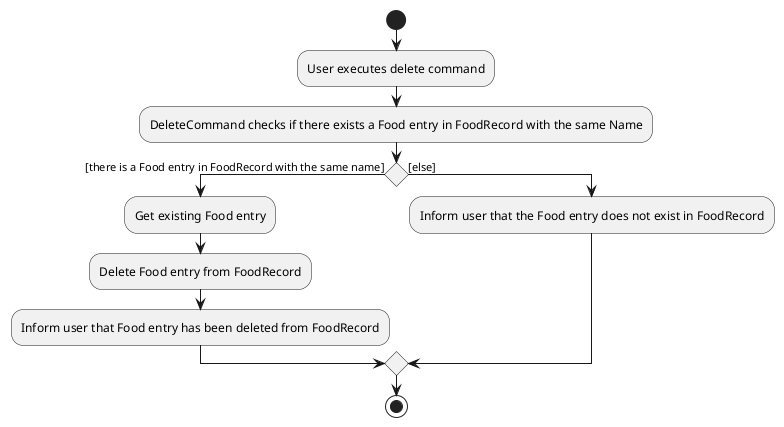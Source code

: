 @startuml
start
:User executes delete command;
:DeleteCommand checks if there exists a Food entry in FoodRecord with the same Name;
if () then ([there is a Food entry in FoodRecord with the same name])
    :Get existing Food entry;
    :Delete Food entry from FoodRecord;
    :Inform user that Food entry has been deleted from FoodRecord;
else ([else])
    :Inform user that the Food entry does not exist in FoodRecord;
endif
stop
@enduml
